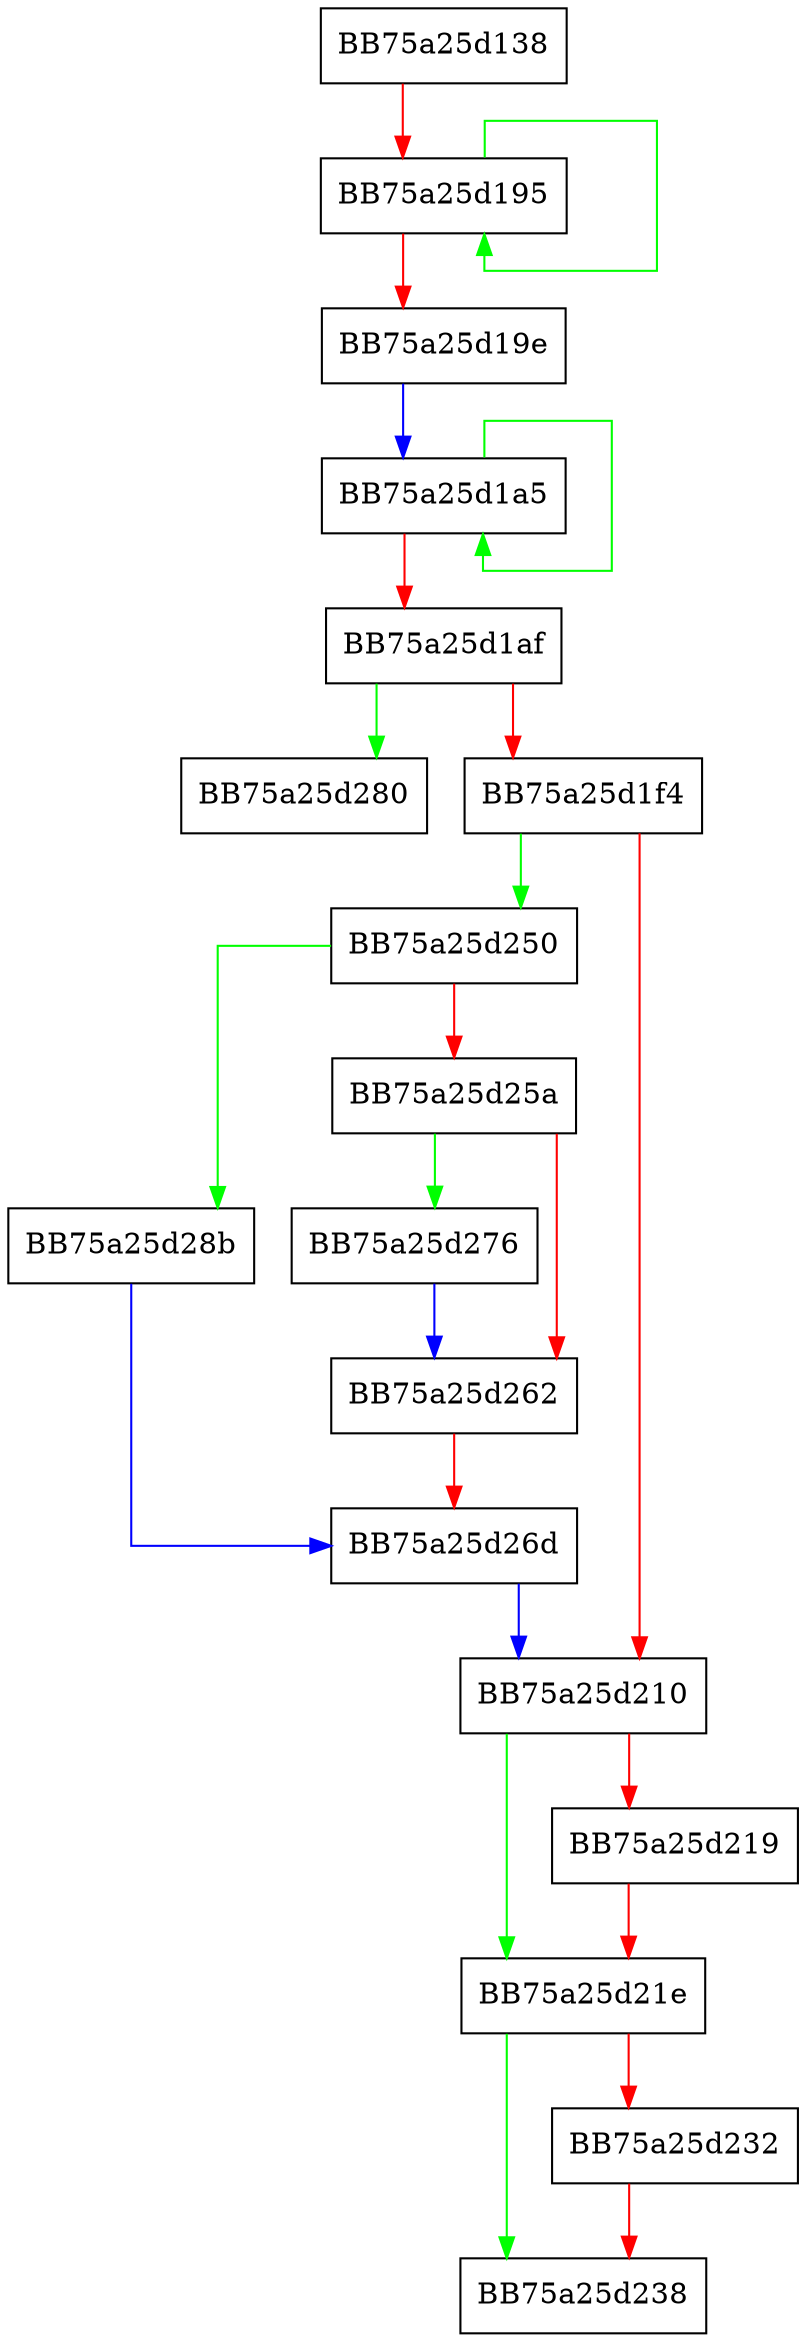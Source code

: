 digraph ConnectionCacheInfo {
  node [shape="box"];
  graph [splines=ortho];
  BB75a25d138 -> BB75a25d195 [color="red"];
  BB75a25d195 -> BB75a25d195 [color="green"];
  BB75a25d195 -> BB75a25d19e [color="red"];
  BB75a25d19e -> BB75a25d1a5 [color="blue"];
  BB75a25d1a5 -> BB75a25d1a5 [color="green"];
  BB75a25d1a5 -> BB75a25d1af [color="red"];
  BB75a25d1af -> BB75a25d280 [color="green"];
  BB75a25d1af -> BB75a25d1f4 [color="red"];
  BB75a25d1f4 -> BB75a25d250 [color="green"];
  BB75a25d1f4 -> BB75a25d210 [color="red"];
  BB75a25d210 -> BB75a25d21e [color="green"];
  BB75a25d210 -> BB75a25d219 [color="red"];
  BB75a25d219 -> BB75a25d21e [color="red"];
  BB75a25d21e -> BB75a25d238 [color="green"];
  BB75a25d21e -> BB75a25d232 [color="red"];
  BB75a25d232 -> BB75a25d238 [color="red"];
  BB75a25d250 -> BB75a25d28b [color="green"];
  BB75a25d250 -> BB75a25d25a [color="red"];
  BB75a25d25a -> BB75a25d276 [color="green"];
  BB75a25d25a -> BB75a25d262 [color="red"];
  BB75a25d262 -> BB75a25d26d [color="red"];
  BB75a25d26d -> BB75a25d210 [color="blue"];
  BB75a25d276 -> BB75a25d262 [color="blue"];
  BB75a25d28b -> BB75a25d26d [color="blue"];
}